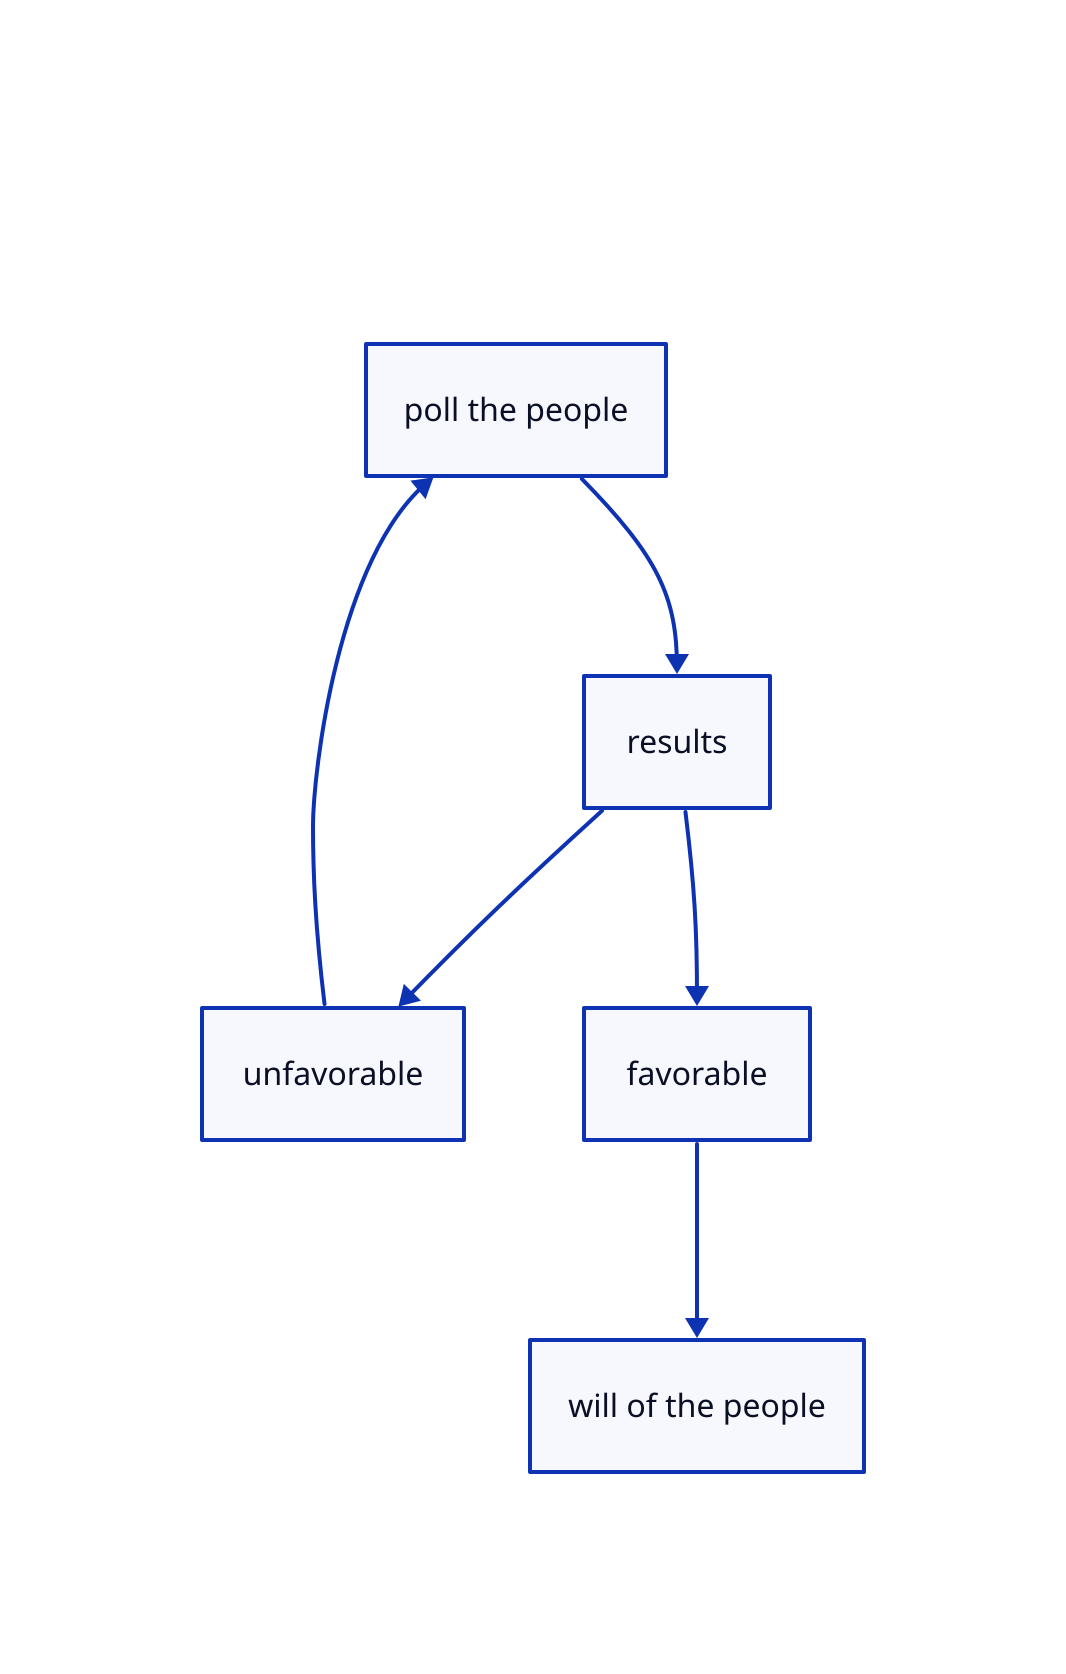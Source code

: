 title: |md
  # A winning strategy
| { near: top-center }

poll the people -> results
results -> unfavorable -> poll the people
results -> favorable -> will of the people
